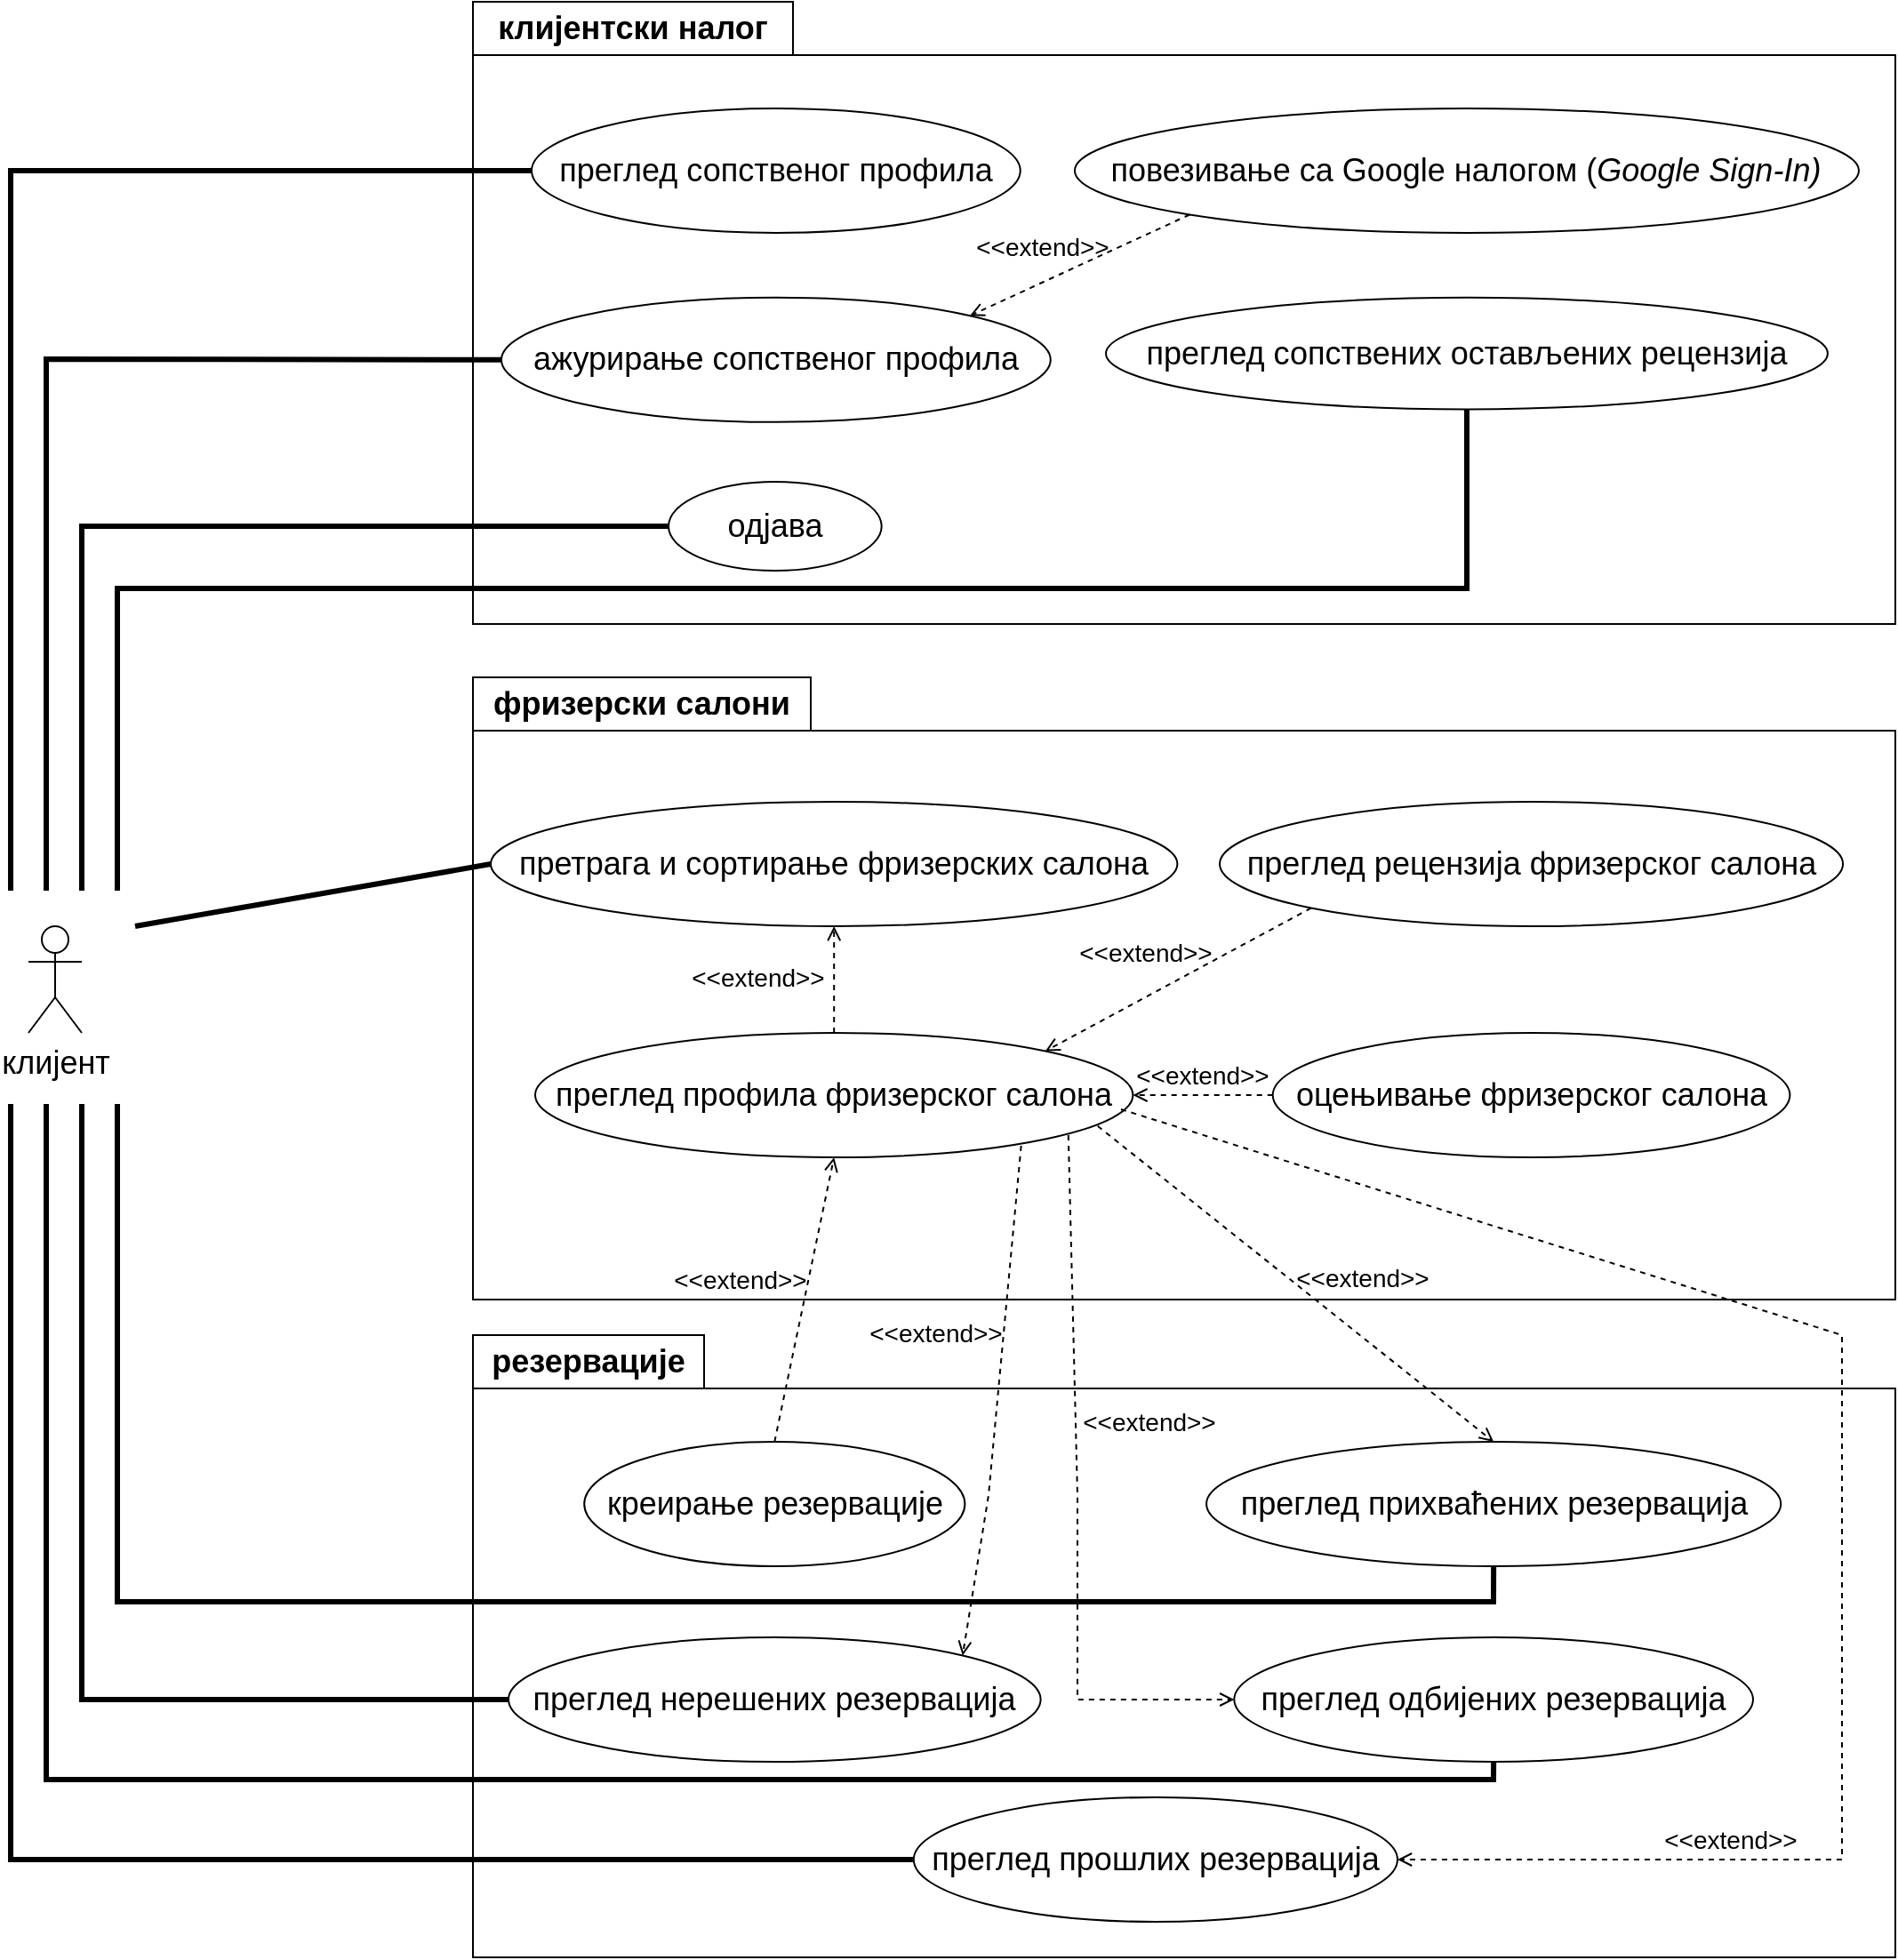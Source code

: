 <mxfile version="28.2.5">
  <diagram name="Page-1" id="Z6euC-GC6ZMElodOfMUQ">
    <mxGraphModel dx="485" dy="291" grid="1" gridSize="10" guides="1" tooltips="1" connect="1" arrows="1" fold="1" page="1" pageScale="1" pageWidth="1100" pageHeight="850" math="0" shadow="0">
      <root>
        <mxCell id="0" />
        <mxCell id="1" parent="0" />
        <mxCell id="SAwfPRg_TsU69AdCzOoT-14" value="&lt;font style=&quot;font-size: 18px;&quot;&gt;клијент&lt;/font&gt;" style="shape=umlActor;verticalLabelPosition=bottom;verticalAlign=top;html=1;outlineConnect=0;" parent="1" vertex="1">
          <mxGeometry x="130" y="540" width="30" height="60" as="geometry" />
        </mxCell>
        <mxCell id="SAwfPRg_TsU69AdCzOoT-31" value="&lt;font style=&quot;font-size: 18px;&quot;&gt;клијентски налог&lt;/font&gt;" style="shape=folder;fontStyle=1;tabWidth=180;tabHeight=30;tabPosition=left;html=1;boundedLbl=1;labelInHeader=1;container=1;collapsible=0;whiteSpace=wrap;" parent="1" vertex="1">
          <mxGeometry x="380" y="20" width="800" height="350" as="geometry" />
        </mxCell>
        <mxCell id="SAwfPRg_TsU69AdCzOoT-32" value="" style="html=1;strokeColor=none;resizeWidth=1;resizeHeight=1;fillColor=none;part=1;connectable=0;allowArrows=0;deletable=0;whiteSpace=wrap;" parent="SAwfPRg_TsU69AdCzOoT-31" vertex="1">
          <mxGeometry width="728.205" height="320.0" relative="1" as="geometry">
            <mxPoint y="30" as="offset" />
          </mxGeometry>
        </mxCell>
        <mxCell id="SAwfPRg_TsU69AdCzOoT-28" value="&lt;font style=&quot;font-size: 18px;&quot;&gt;преглед сопственог профила&lt;/font&gt;" style="ellipse;whiteSpace=wrap;html=1;" parent="SAwfPRg_TsU69AdCzOoT-31" vertex="1">
          <mxGeometry x="33.004" y="60" width="274.862" height="70" as="geometry" />
        </mxCell>
        <mxCell id="SAwfPRg_TsU69AdCzOoT-25" value="&lt;font style=&quot;font-size: 18px;&quot;&gt;ажурирање сопственог профила&lt;/font&gt;" style="ellipse;whiteSpace=wrap;html=1;" parent="SAwfPRg_TsU69AdCzOoT-31" vertex="1">
          <mxGeometry x="15.996" y="166.41" width="308.892" height="70" as="geometry" />
        </mxCell>
        <mxCell id="SAwfPRg_TsU69AdCzOoT-24" value="&lt;font style=&quot;font-size: 18px;&quot;&gt;повезивање са Google налогом (&lt;i style=&quot;&quot;&gt;Google Sign-In)&lt;/i&gt;&lt;/font&gt;" style="ellipse;whiteSpace=wrap;html=1;" parent="SAwfPRg_TsU69AdCzOoT-31" vertex="1">
          <mxGeometry x="338.464" y="60" width="441.026" height="70" as="geometry" />
        </mxCell>
        <mxCell id="SAwfPRg_TsU69AdCzOoT-26" value="&lt;font style=&quot;font-size: 18px;&quot;&gt;преглед сопствених остављених рецензија&lt;/font&gt;" style="ellipse;whiteSpace=wrap;html=1;" parent="SAwfPRg_TsU69AdCzOoT-31" vertex="1">
          <mxGeometry x="356.009" y="166.41" width="405.938" height="62.82" as="geometry" />
        </mxCell>
        <mxCell id="SAwfPRg_TsU69AdCzOoT-27" value="&lt;font style=&quot;font-size: 18px;&quot;&gt;одјава&lt;/font&gt;" style="ellipse;whiteSpace=wrap;html=1;" parent="SAwfPRg_TsU69AdCzOoT-31" vertex="1">
          <mxGeometry x="110.001" y="270" width="119.846" height="50" as="geometry" />
        </mxCell>
        <mxCell id="SAwfPRg_TsU69AdCzOoT-43" value="&lt;font style=&quot;font-size: 14px;&quot;&gt;&amp;lt;&amp;lt;extend&amp;gt;&amp;gt;&lt;/font&gt;" style="html=1;verticalAlign=bottom;labelBackgroundColor=none;endArrow=open;endFill=0;dashed=1;rounded=0;exitX=0;exitY=1;exitDx=0;exitDy=0;entryX=1;entryY=0;entryDx=0;entryDy=0;" parent="SAwfPRg_TsU69AdCzOoT-31" source="SAwfPRg_TsU69AdCzOoT-24" target="SAwfPRg_TsU69AdCzOoT-25" edge="1">
          <mxGeometry x="0.297" y="-7" width="160" relative="1" as="geometry">
            <mxPoint x="205.128" y="190" as="sourcePoint" />
            <mxPoint x="369.231" y="190" as="targetPoint" />
            <mxPoint y="-1" as="offset" />
          </mxGeometry>
        </mxCell>
        <mxCell id="SAwfPRg_TsU69AdCzOoT-33" value="&lt;font style=&quot;font-size: 18px;&quot;&gt;фризерски салони&lt;/font&gt;" style="shape=folder;fontStyle=1;tabWidth=190;tabHeight=30;tabPosition=left;html=1;boundedLbl=1;labelInHeader=1;container=1;collapsible=0;whiteSpace=wrap;" parent="1" vertex="1">
          <mxGeometry x="380" y="400" width="800" height="350" as="geometry" />
        </mxCell>
        <mxCell id="SAwfPRg_TsU69AdCzOoT-34" value="" style="html=1;strokeColor=none;resizeWidth=1;resizeHeight=1;fillColor=none;part=1;connectable=0;allowArrows=0;deletable=0;whiteSpace=wrap;" parent="SAwfPRg_TsU69AdCzOoT-33" vertex="1">
          <mxGeometry width="800" height="320" relative="1" as="geometry">
            <mxPoint y="30" as="offset" />
          </mxGeometry>
        </mxCell>
        <mxCell id="SAwfPRg_TsU69AdCzOoT-20" value="&lt;font style=&quot;font-size: 18px;&quot;&gt;оцењивање фризерског салона&lt;/font&gt;" style="ellipse;whiteSpace=wrap;html=1;" parent="SAwfPRg_TsU69AdCzOoT-33" vertex="1">
          <mxGeometry x="449.85" y="200" width="290.85" height="70" as="geometry" />
        </mxCell>
        <mxCell id="SAwfPRg_TsU69AdCzOoT-21" value="&lt;font style=&quot;font-size: 18px;&quot;&gt;преглед рецензија фризерског салона&lt;/font&gt;" style="ellipse;whiteSpace=wrap;html=1;" parent="SAwfPRg_TsU69AdCzOoT-33" vertex="1">
          <mxGeometry x="420" y="70" width="350.56" height="70" as="geometry" />
        </mxCell>
        <mxCell id="SAwfPRg_TsU69AdCzOoT-22" value="&lt;font style=&quot;font-size: 18px;&quot;&gt;претрага и сортирање фризерских салона&lt;/font&gt;" style="ellipse;whiteSpace=wrap;html=1;" parent="SAwfPRg_TsU69AdCzOoT-33" vertex="1">
          <mxGeometry x="10.0" y="70" width="386.2" height="70" as="geometry" />
        </mxCell>
        <mxCell id="SAwfPRg_TsU69AdCzOoT-23" value="&lt;font style=&quot;font-size: 18px;&quot;&gt;преглед профила фризерског салона&lt;/font&gt;" style="ellipse;whiteSpace=wrap;html=1;" parent="SAwfPRg_TsU69AdCzOoT-33" vertex="1">
          <mxGeometry x="35" y="200" width="336.2" height="70" as="geometry" />
        </mxCell>
        <mxCell id="SAwfPRg_TsU69AdCzOoT-47" value="&lt;font style=&quot;font-size: 14px;&quot;&gt;&amp;lt;&amp;lt;extend&amp;gt;&amp;gt;&lt;/font&gt;" style="html=1;verticalAlign=bottom;labelBackgroundColor=none;endArrow=open;endFill=0;dashed=1;rounded=0;exitX=0.5;exitY=0;exitDx=0;exitDy=0;entryX=0.5;entryY=1;entryDx=0;entryDy=0;" parent="SAwfPRg_TsU69AdCzOoT-33" source="SAwfPRg_TsU69AdCzOoT-23" target="SAwfPRg_TsU69AdCzOoT-22" edge="1">
          <mxGeometry x="-0.333" y="43" width="160" relative="1" as="geometry">
            <mxPoint x="157.746" y="230" as="sourcePoint" />
            <mxPoint x="338.028" y="230" as="targetPoint" />
            <mxPoint as="offset" />
          </mxGeometry>
        </mxCell>
        <mxCell id="SAwfPRg_TsU69AdCzOoT-48" value="&lt;font style=&quot;font-size: 14px;&quot;&gt;&amp;lt;&amp;lt;extend&amp;gt;&amp;gt;&lt;/font&gt;" style="html=1;verticalAlign=bottom;labelBackgroundColor=none;endArrow=open;endFill=0;dashed=1;rounded=0;exitX=0;exitY=0.5;exitDx=0;exitDy=0;entryX=1;entryY=0.5;entryDx=0;entryDy=0;" parent="SAwfPRg_TsU69AdCzOoT-33" source="SAwfPRg_TsU69AdCzOoT-20" target="SAwfPRg_TsU69AdCzOoT-23" edge="1">
          <mxGeometry width="160" relative="1" as="geometry">
            <mxPoint x="304.225" y="140" as="sourcePoint" />
            <mxPoint x="484.507" y="140" as="targetPoint" />
          </mxGeometry>
        </mxCell>
        <mxCell id="SAwfPRg_TsU69AdCzOoT-49" value="&lt;font style=&quot;font-size: 14px;&quot;&gt;&amp;lt;&amp;lt;extend&amp;gt;&amp;gt;&lt;/font&gt;" style="html=1;verticalAlign=bottom;labelBackgroundColor=none;endArrow=open;endFill=0;dashed=1;rounded=0;entryX=1;entryY=0;entryDx=0;entryDy=0;exitX=0;exitY=1;exitDx=0;exitDy=0;" parent="SAwfPRg_TsU69AdCzOoT-33" source="SAwfPRg_TsU69AdCzOoT-21" target="SAwfPRg_TsU69AdCzOoT-23" edge="1">
          <mxGeometry x="0.174" y="-12" width="160" relative="1" as="geometry">
            <mxPoint x="304.225" y="140" as="sourcePoint" />
            <mxPoint x="484.507" y="140" as="targetPoint" />
            <mxPoint as="offset" />
          </mxGeometry>
        </mxCell>
        <mxCell id="SAwfPRg_TsU69AdCzOoT-35" value="&lt;font style=&quot;font-size: 18px;&quot;&gt;резервације&lt;/font&gt;" style="shape=folder;fontStyle=1;tabWidth=130;tabHeight=30;tabPosition=left;html=1;boundedLbl=1;labelInHeader=1;container=1;collapsible=0;whiteSpace=wrap;" parent="1" vertex="1">
          <mxGeometry x="380" y="770" width="800" height="350" as="geometry" />
        </mxCell>
        <mxCell id="SAwfPRg_TsU69AdCzOoT-36" value="" style="html=1;strokeColor=none;resizeWidth=1;resizeHeight=1;fillColor=none;part=1;connectable=0;allowArrows=0;deletable=0;whiteSpace=wrap;" parent="SAwfPRg_TsU69AdCzOoT-35" vertex="1">
          <mxGeometry width="800.0" height="320" relative="1" as="geometry">
            <mxPoint y="30" as="offset" />
          </mxGeometry>
        </mxCell>
        <mxCell id="SAwfPRg_TsU69AdCzOoT-15" value="&lt;font style=&quot;font-size: 18px;&quot;&gt;преглед прихваћених резервација&lt;/font&gt;" style="ellipse;whiteSpace=wrap;html=1;" parent="SAwfPRg_TsU69AdCzOoT-35" vertex="1">
          <mxGeometry x="412.53" y="60" width="323.1" height="70" as="geometry" />
        </mxCell>
        <mxCell id="SAwfPRg_TsU69AdCzOoT-16" value="&lt;font style=&quot;font-size: 18px;&quot;&gt;преглед нерешених резервација&lt;/font&gt;" style="ellipse;whiteSpace=wrap;html=1;" parent="SAwfPRg_TsU69AdCzOoT-35" vertex="1">
          <mxGeometry x="20.0" y="170" width="299.3" height="70" as="geometry" />
        </mxCell>
        <mxCell id="SAwfPRg_TsU69AdCzOoT-17" value="&lt;font style=&quot;font-size: 18px;&quot;&gt;преглед одбијених резервација&lt;/font&gt;" style="ellipse;whiteSpace=wrap;html=1;" parent="SAwfPRg_TsU69AdCzOoT-35" vertex="1">
          <mxGeometry x="428.16" y="170" width="291.83" height="70" as="geometry" />
        </mxCell>
        <mxCell id="SAwfPRg_TsU69AdCzOoT-18" value="&lt;font style=&quot;font-size: 18px;&quot;&gt;преглед прошлих резервација&lt;/font&gt;" style="ellipse;whiteSpace=wrap;html=1;" parent="SAwfPRg_TsU69AdCzOoT-35" vertex="1">
          <mxGeometry x="247.89" y="260" width="272.11" height="70" as="geometry" />
        </mxCell>
        <mxCell id="SAwfPRg_TsU69AdCzOoT-19" value="&lt;font style=&quot;font-size: 18px;&quot;&gt;креирање резервације&lt;/font&gt;" style="ellipse;whiteSpace=wrap;html=1;" parent="SAwfPRg_TsU69AdCzOoT-35" vertex="1">
          <mxGeometry x="62.603" y="60" width="214.085" height="70" as="geometry" />
        </mxCell>
        <mxCell id="SAwfPRg_TsU69AdCzOoT-38" value="" style="endArrow=none;startArrow=none;endFill=0;startFill=0;endSize=8;html=1;verticalAlign=bottom;labelBackgroundColor=none;strokeWidth=3;rounded=0;entryX=0;entryY=0.5;entryDx=0;entryDy=0;" parent="1" target="SAwfPRg_TsU69AdCzOoT-28" edge="1">
          <mxGeometry width="160" relative="1" as="geometry">
            <mxPoint x="120" y="520" as="sourcePoint" />
            <mxPoint x="360" y="120" as="targetPoint" />
            <Array as="points">
              <mxPoint x="120" y="115" />
            </Array>
          </mxGeometry>
        </mxCell>
        <mxCell id="SAwfPRg_TsU69AdCzOoT-39" value="" style="endArrow=none;startArrow=none;endFill=0;startFill=0;endSize=8;html=1;verticalAlign=bottom;labelBackgroundColor=none;strokeWidth=3;rounded=0;entryX=0;entryY=0.5;entryDx=0;entryDy=0;" parent="1" target="SAwfPRg_TsU69AdCzOoT-25" edge="1">
          <mxGeometry width="160" relative="1" as="geometry">
            <mxPoint x="140" y="520" as="sourcePoint" />
            <mxPoint x="340" y="220" as="targetPoint" />
            <Array as="points">
              <mxPoint x="140" y="221" />
            </Array>
          </mxGeometry>
        </mxCell>
        <mxCell id="SAwfPRg_TsU69AdCzOoT-41" value="" style="endArrow=none;startArrow=none;endFill=0;startFill=0;endSize=8;html=1;verticalAlign=bottom;labelBackgroundColor=none;strokeWidth=3;rounded=0;entryX=0;entryY=0.5;entryDx=0;entryDy=0;" parent="1" target="SAwfPRg_TsU69AdCzOoT-27" edge="1">
          <mxGeometry width="160" relative="1" as="geometry">
            <mxPoint x="160" y="520" as="sourcePoint" />
            <mxPoint x="290" y="320" as="targetPoint" />
            <Array as="points">
              <mxPoint x="160" y="315" />
            </Array>
          </mxGeometry>
        </mxCell>
        <mxCell id="SAwfPRg_TsU69AdCzOoT-45" value="" style="endArrow=none;startArrow=none;endFill=0;startFill=0;endSize=8;html=1;verticalAlign=bottom;labelBackgroundColor=none;strokeWidth=3;rounded=0;entryX=0.5;entryY=1;entryDx=0;entryDy=0;" parent="1" target="SAwfPRg_TsU69AdCzOoT-26" edge="1">
          <mxGeometry width="160" relative="1" as="geometry">
            <mxPoint x="180" y="520" as="sourcePoint" />
            <mxPoint x="270" y="360" as="targetPoint" />
            <Array as="points">
              <mxPoint x="180" y="350" />
              <mxPoint x="939" y="350" />
            </Array>
          </mxGeometry>
        </mxCell>
        <mxCell id="SAwfPRg_TsU69AdCzOoT-46" value="" style="endArrow=none;startArrow=none;endFill=0;startFill=0;endSize=8;html=1;verticalAlign=bottom;labelBackgroundColor=none;strokeWidth=3;rounded=0;entryX=0;entryY=0.5;entryDx=0;entryDy=0;" parent="1" target="SAwfPRg_TsU69AdCzOoT-22" edge="1">
          <mxGeometry width="160" relative="1" as="geometry">
            <mxPoint x="190" y="540" as="sourcePoint" />
            <mxPoint x="720" y="470" as="targetPoint" />
          </mxGeometry>
        </mxCell>
        <mxCell id="SAwfPRg_TsU69AdCzOoT-50" value="&lt;font style=&quot;font-size: 14px;&quot;&gt;&amp;lt;&amp;lt;extend&amp;gt;&amp;gt;&lt;/font&gt;" style="html=1;verticalAlign=bottom;labelBackgroundColor=none;endArrow=open;endFill=0;dashed=1;rounded=0;exitX=0.5;exitY=0;exitDx=0;exitDy=0;entryX=0.5;entryY=1;entryDx=0;entryDy=0;" parent="1" source="SAwfPRg_TsU69AdCzOoT-19" target="SAwfPRg_TsU69AdCzOoT-23" edge="1">
          <mxGeometry x="-0.091" y="36" width="160" relative="1" as="geometry">
            <mxPoint x="590" y="760" as="sourcePoint" />
            <mxPoint x="750" y="760" as="targetPoint" />
            <mxPoint as="offset" />
          </mxGeometry>
        </mxCell>
        <mxCell id="SAwfPRg_TsU69AdCzOoT-52" value="" style="endArrow=none;startArrow=none;endFill=0;startFill=0;endSize=8;html=1;verticalAlign=bottom;labelBackgroundColor=none;strokeWidth=3;rounded=0;entryX=0;entryY=0.5;entryDx=0;entryDy=0;" parent="1" target="SAwfPRg_TsU69AdCzOoT-18" edge="1">
          <mxGeometry width="160" relative="1" as="geometry">
            <mxPoint x="120" y="640" as="sourcePoint" />
            <mxPoint x="280" y="1060" as="targetPoint" />
            <Array as="points">
              <mxPoint x="120" y="1065" />
            </Array>
          </mxGeometry>
        </mxCell>
        <mxCell id="SAwfPRg_TsU69AdCzOoT-53" value="" style="endArrow=none;startArrow=none;endFill=0;startFill=0;endSize=8;html=1;verticalAlign=bottom;labelBackgroundColor=none;strokeWidth=3;rounded=0;entryX=0.5;entryY=1;entryDx=0;entryDy=0;" parent="1" target="SAwfPRg_TsU69AdCzOoT-15" edge="1">
          <mxGeometry width="160" relative="1" as="geometry">
            <mxPoint x="180" y="640" as="sourcePoint" />
            <mxPoint x="390" y="900" as="targetPoint" />
            <Array as="points">
              <mxPoint x="180" y="920" />
              <mxPoint x="954" y="920" />
            </Array>
          </mxGeometry>
        </mxCell>
        <mxCell id="SAwfPRg_TsU69AdCzOoT-54" value="" style="endArrow=none;startArrow=none;endFill=0;startFill=0;endSize=8;html=1;verticalAlign=bottom;labelBackgroundColor=none;strokeWidth=3;rounded=0;entryX=0;entryY=0.5;entryDx=0;entryDy=0;" parent="1" target="SAwfPRg_TsU69AdCzOoT-16" edge="1">
          <mxGeometry width="160" relative="1" as="geometry">
            <mxPoint x="160" y="640" as="sourcePoint" />
            <mxPoint x="340" y="910" as="targetPoint" />
            <Array as="points">
              <mxPoint x="160" y="975" />
            </Array>
          </mxGeometry>
        </mxCell>
        <mxCell id="SAwfPRg_TsU69AdCzOoT-55" value="" style="endArrow=none;startArrow=none;endFill=0;startFill=0;endSize=8;html=1;verticalAlign=bottom;labelBackgroundColor=none;strokeWidth=3;rounded=0;entryX=0.5;entryY=1;entryDx=0;entryDy=0;" parent="1" target="SAwfPRg_TsU69AdCzOoT-17" edge="1">
          <mxGeometry width="160" relative="1" as="geometry">
            <mxPoint x="140" y="640" as="sourcePoint" />
            <mxPoint x="220" y="1030" as="targetPoint" />
            <Array as="points">
              <mxPoint x="140" y="1020" />
              <mxPoint x="895" y="1020" />
              <mxPoint x="954" y="1020" />
            </Array>
          </mxGeometry>
        </mxCell>
        <mxCell id="SAwfPRg_TsU69AdCzOoT-56" value="&lt;font style=&quot;font-size: 14px;&quot;&gt;&amp;lt;&amp;lt;extend&amp;gt;&amp;gt;&lt;/font&gt;" style="html=1;verticalAlign=bottom;labelBackgroundColor=none;endArrow=open;endFill=0;dashed=1;rounded=0;exitX=0.941;exitY=0.748;exitDx=0;exitDy=0;exitPerimeter=0;entryX=0.5;entryY=0;entryDx=0;entryDy=0;" parent="1" source="SAwfPRg_TsU69AdCzOoT-23" target="SAwfPRg_TsU69AdCzOoT-15" edge="1">
          <mxGeometry x="0.243" y="16" width="160" relative="1" as="geometry">
            <mxPoint x="750" y="740" as="sourcePoint" />
            <mxPoint x="910" y="740" as="targetPoint" />
            <mxPoint y="-1" as="offset" />
          </mxGeometry>
        </mxCell>
        <mxCell id="SAwfPRg_TsU69AdCzOoT-57" value="&lt;font style=&quot;font-size: 14px;&quot;&gt;&amp;lt;&amp;lt;extend&amp;gt;&amp;gt;&lt;/font&gt;" style="html=1;verticalAlign=bottom;labelBackgroundColor=none;endArrow=open;endFill=0;dashed=1;rounded=0;exitX=0.892;exitY=0.821;exitDx=0;exitDy=0;exitPerimeter=0;entryX=0;entryY=0.5;entryDx=0;entryDy=0;" parent="1" source="SAwfPRg_TsU69AdCzOoT-23" target="SAwfPRg_TsU69AdCzOoT-17" edge="1">
          <mxGeometry x="-0.144" y="41" width="160" relative="1" as="geometry">
            <mxPoint x="710" y="820" as="sourcePoint" />
            <mxPoint x="870" y="820" as="targetPoint" />
            <Array as="points">
              <mxPoint x="720" y="860" />
              <mxPoint x="720" y="975" />
            </Array>
            <mxPoint as="offset" />
          </mxGeometry>
        </mxCell>
        <mxCell id="SAwfPRg_TsU69AdCzOoT-58" value="&lt;font style=&quot;font-size: 14px;&quot;&gt;&amp;lt;&amp;lt;extend&amp;gt;&amp;gt;&lt;/font&gt;" style="html=1;verticalAlign=bottom;labelBackgroundColor=none;endArrow=open;endFill=0;dashed=1;rounded=0;exitX=0.813;exitY=0.907;exitDx=0;exitDy=0;exitPerimeter=0;entryX=1;entryY=0;entryDx=0;entryDy=0;" parent="1" source="SAwfPRg_TsU69AdCzOoT-23" target="SAwfPRg_TsU69AdCzOoT-16" edge="1">
          <mxGeometry x="-0.166" y="-37" width="160" relative="1" as="geometry">
            <mxPoint x="570" y="790" as="sourcePoint" />
            <mxPoint x="730" y="790" as="targetPoint" />
            <Array as="points">
              <mxPoint x="670" y="860" />
            </Array>
            <mxPoint as="offset" />
          </mxGeometry>
        </mxCell>
        <mxCell id="SAwfPRg_TsU69AdCzOoT-59" value="&lt;font style=&quot;font-size: 14px;&quot;&gt;&amp;lt;&amp;lt;extend&amp;gt;&amp;gt;&lt;/font&gt;" style="html=1;verticalAlign=bottom;labelBackgroundColor=none;endArrow=open;endFill=0;dashed=1;rounded=0;exitX=0.98;exitY=0.614;exitDx=0;exitDy=0;exitPerimeter=0;entryX=1;entryY=0.5;entryDx=0;entryDy=0;" parent="1" source="SAwfPRg_TsU69AdCzOoT-23" target="SAwfPRg_TsU69AdCzOoT-18" edge="1">
          <mxGeometry x="0.615" width="160" relative="1" as="geometry">
            <mxPoint x="580" y="770" as="sourcePoint" />
            <mxPoint x="740" y="770" as="targetPoint" />
            <Array as="points">
              <mxPoint x="1150" y="770" />
              <mxPoint x="1150" y="1065" />
            </Array>
            <mxPoint as="offset" />
          </mxGeometry>
        </mxCell>
      </root>
    </mxGraphModel>
  </diagram>
</mxfile>
